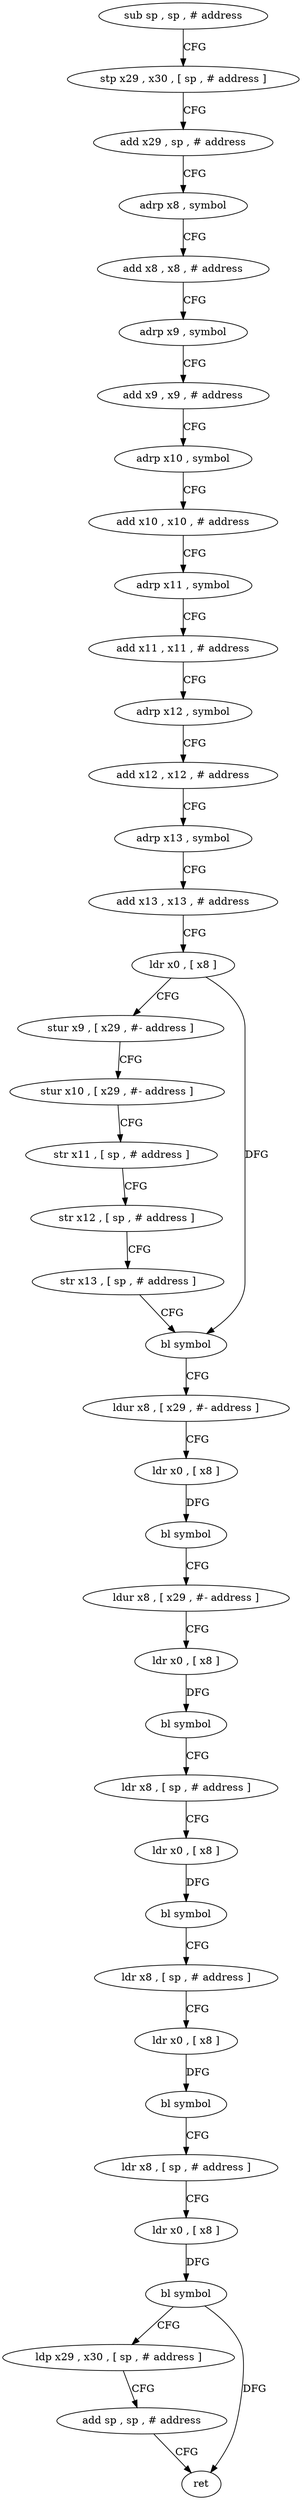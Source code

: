 digraph "func" {
"4206100" [label = "sub sp , sp , # address" ]
"4206104" [label = "stp x29 , x30 , [ sp , # address ]" ]
"4206108" [label = "add x29 , sp , # address" ]
"4206112" [label = "adrp x8 , symbol" ]
"4206116" [label = "add x8 , x8 , # address" ]
"4206120" [label = "adrp x9 , symbol" ]
"4206124" [label = "add x9 , x9 , # address" ]
"4206128" [label = "adrp x10 , symbol" ]
"4206132" [label = "add x10 , x10 , # address" ]
"4206136" [label = "adrp x11 , symbol" ]
"4206140" [label = "add x11 , x11 , # address" ]
"4206144" [label = "adrp x12 , symbol" ]
"4206148" [label = "add x12 , x12 , # address" ]
"4206152" [label = "adrp x13 , symbol" ]
"4206156" [label = "add x13 , x13 , # address" ]
"4206160" [label = "ldr x0 , [ x8 ]" ]
"4206164" [label = "stur x9 , [ x29 , #- address ]" ]
"4206168" [label = "stur x10 , [ x29 , #- address ]" ]
"4206172" [label = "str x11 , [ sp , # address ]" ]
"4206176" [label = "str x12 , [ sp , # address ]" ]
"4206180" [label = "str x13 , [ sp , # address ]" ]
"4206184" [label = "bl symbol" ]
"4206188" [label = "ldur x8 , [ x29 , #- address ]" ]
"4206192" [label = "ldr x0 , [ x8 ]" ]
"4206196" [label = "bl symbol" ]
"4206200" [label = "ldur x8 , [ x29 , #- address ]" ]
"4206204" [label = "ldr x0 , [ x8 ]" ]
"4206208" [label = "bl symbol" ]
"4206212" [label = "ldr x8 , [ sp , # address ]" ]
"4206216" [label = "ldr x0 , [ x8 ]" ]
"4206220" [label = "bl symbol" ]
"4206224" [label = "ldr x8 , [ sp , # address ]" ]
"4206228" [label = "ldr x0 , [ x8 ]" ]
"4206232" [label = "bl symbol" ]
"4206236" [label = "ldr x8 , [ sp , # address ]" ]
"4206240" [label = "ldr x0 , [ x8 ]" ]
"4206244" [label = "bl symbol" ]
"4206248" [label = "ldp x29 , x30 , [ sp , # address ]" ]
"4206252" [label = "add sp , sp , # address" ]
"4206256" [label = "ret" ]
"4206100" -> "4206104" [ label = "CFG" ]
"4206104" -> "4206108" [ label = "CFG" ]
"4206108" -> "4206112" [ label = "CFG" ]
"4206112" -> "4206116" [ label = "CFG" ]
"4206116" -> "4206120" [ label = "CFG" ]
"4206120" -> "4206124" [ label = "CFG" ]
"4206124" -> "4206128" [ label = "CFG" ]
"4206128" -> "4206132" [ label = "CFG" ]
"4206132" -> "4206136" [ label = "CFG" ]
"4206136" -> "4206140" [ label = "CFG" ]
"4206140" -> "4206144" [ label = "CFG" ]
"4206144" -> "4206148" [ label = "CFG" ]
"4206148" -> "4206152" [ label = "CFG" ]
"4206152" -> "4206156" [ label = "CFG" ]
"4206156" -> "4206160" [ label = "CFG" ]
"4206160" -> "4206164" [ label = "CFG" ]
"4206160" -> "4206184" [ label = "DFG" ]
"4206164" -> "4206168" [ label = "CFG" ]
"4206168" -> "4206172" [ label = "CFG" ]
"4206172" -> "4206176" [ label = "CFG" ]
"4206176" -> "4206180" [ label = "CFG" ]
"4206180" -> "4206184" [ label = "CFG" ]
"4206184" -> "4206188" [ label = "CFG" ]
"4206188" -> "4206192" [ label = "CFG" ]
"4206192" -> "4206196" [ label = "DFG" ]
"4206196" -> "4206200" [ label = "CFG" ]
"4206200" -> "4206204" [ label = "CFG" ]
"4206204" -> "4206208" [ label = "DFG" ]
"4206208" -> "4206212" [ label = "CFG" ]
"4206212" -> "4206216" [ label = "CFG" ]
"4206216" -> "4206220" [ label = "DFG" ]
"4206220" -> "4206224" [ label = "CFG" ]
"4206224" -> "4206228" [ label = "CFG" ]
"4206228" -> "4206232" [ label = "DFG" ]
"4206232" -> "4206236" [ label = "CFG" ]
"4206236" -> "4206240" [ label = "CFG" ]
"4206240" -> "4206244" [ label = "DFG" ]
"4206244" -> "4206248" [ label = "CFG" ]
"4206244" -> "4206256" [ label = "DFG" ]
"4206248" -> "4206252" [ label = "CFG" ]
"4206252" -> "4206256" [ label = "CFG" ]
}
